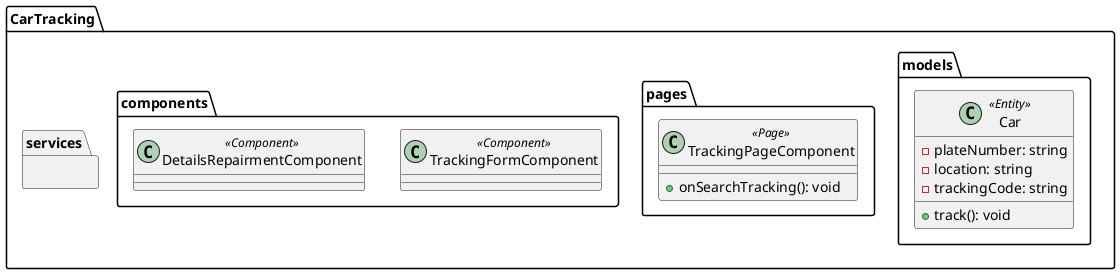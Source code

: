 @startuml
package "CarTracking" {
  package "models" {
    class Car <<Entity>> {
      -plateNumber: string
      -location: string
      -trackingCode: string
      +track(): void
    }
  }
  package "services" {

  }
  package "pages" {
    class TrackingPageComponent <<Page>> {
      +onSearchTracking(): void
    }
  }
  package "components" {
    class TrackingFormComponent <<Component>> {}
    class DetailsRepairmentComponent <<Component>> {}
  }
}


@enduml

